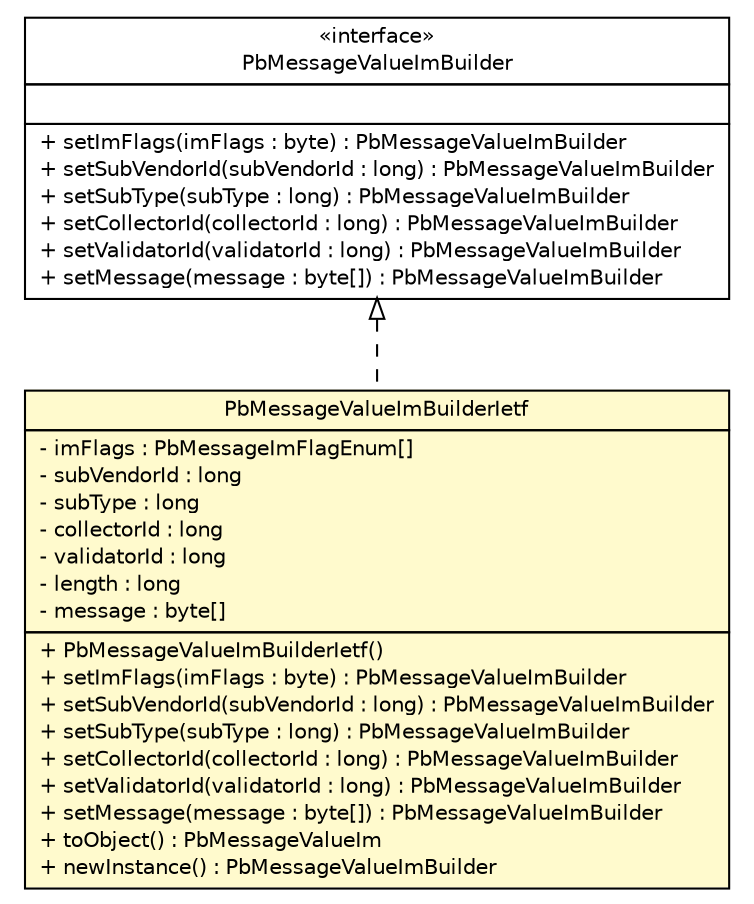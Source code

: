 #!/usr/local/bin/dot
#
# Class diagram 
# Generated by UMLGraph version R5_6 (http://www.umlgraph.org/)
#

digraph G {
	edge [fontname="Helvetica",fontsize=10,labelfontname="Helvetica",labelfontsize=10];
	node [fontname="Helvetica",fontsize=10,shape=plaintext];
	nodesep=0.25;
	ranksep=0.5;
	// org.ietf.nea.pb.message.PbMessageValueImBuilderIetf
	c123838 [label=<<table title="org.ietf.nea.pb.message.PbMessageValueImBuilderIetf" border="0" cellborder="1" cellspacing="0" cellpadding="2" port="p" bgcolor="lemonChiffon" href="./PbMessageValueImBuilderIetf.html">
		<tr><td><table border="0" cellspacing="0" cellpadding="1">
<tr><td align="center" balign="center"> PbMessageValueImBuilderIetf </td></tr>
		</table></td></tr>
		<tr><td><table border="0" cellspacing="0" cellpadding="1">
<tr><td align="left" balign="left"> - imFlags : PbMessageImFlagEnum[] </td></tr>
<tr><td align="left" balign="left"> - subVendorId : long </td></tr>
<tr><td align="left" balign="left"> - subType : long </td></tr>
<tr><td align="left" balign="left"> - collectorId : long </td></tr>
<tr><td align="left" balign="left"> - validatorId : long </td></tr>
<tr><td align="left" balign="left"> - length : long </td></tr>
<tr><td align="left" balign="left"> - message : byte[] </td></tr>
		</table></td></tr>
		<tr><td><table border="0" cellspacing="0" cellpadding="1">
<tr><td align="left" balign="left"> + PbMessageValueImBuilderIetf() </td></tr>
<tr><td align="left" balign="left"> + setImFlags(imFlags : byte) : PbMessageValueImBuilder </td></tr>
<tr><td align="left" balign="left"> + setSubVendorId(subVendorId : long) : PbMessageValueImBuilder </td></tr>
<tr><td align="left" balign="left"> + setSubType(subType : long) : PbMessageValueImBuilder </td></tr>
<tr><td align="left" balign="left"> + setCollectorId(collectorId : long) : PbMessageValueImBuilder </td></tr>
<tr><td align="left" balign="left"> + setValidatorId(validatorId : long) : PbMessageValueImBuilder </td></tr>
<tr><td align="left" balign="left"> + setMessage(message : byte[]) : PbMessageValueImBuilder </td></tr>
<tr><td align="left" balign="left"> + toObject() : PbMessageValueIm </td></tr>
<tr><td align="left" balign="left"> + newInstance() : PbMessageValueImBuilder </td></tr>
		</table></td></tr>
		</table>>, URL="./PbMessageValueImBuilderIetf.html", fontname="Helvetica", fontcolor="black", fontsize=10.0];
	// org.ietf.nea.pb.message.PbMessageValueImBuilder
	c123847 [label=<<table title="org.ietf.nea.pb.message.PbMessageValueImBuilder" border="0" cellborder="1" cellspacing="0" cellpadding="2" port="p" href="./PbMessageValueImBuilder.html">
		<tr><td><table border="0" cellspacing="0" cellpadding="1">
<tr><td align="center" balign="center"> &#171;interface&#187; </td></tr>
<tr><td align="center" balign="center"> PbMessageValueImBuilder </td></tr>
		</table></td></tr>
		<tr><td><table border="0" cellspacing="0" cellpadding="1">
<tr><td align="left" balign="left">  </td></tr>
		</table></td></tr>
		<tr><td><table border="0" cellspacing="0" cellpadding="1">
<tr><td align="left" balign="left"> + setImFlags(imFlags : byte) : PbMessageValueImBuilder </td></tr>
<tr><td align="left" balign="left"> + setSubVendorId(subVendorId : long) : PbMessageValueImBuilder </td></tr>
<tr><td align="left" balign="left"> + setSubType(subType : long) : PbMessageValueImBuilder </td></tr>
<tr><td align="left" balign="left"> + setCollectorId(collectorId : long) : PbMessageValueImBuilder </td></tr>
<tr><td align="left" balign="left"> + setValidatorId(validatorId : long) : PbMessageValueImBuilder </td></tr>
<tr><td align="left" balign="left"> + setMessage(message : byte[]) : PbMessageValueImBuilder </td></tr>
		</table></td></tr>
		</table>>, URL="./PbMessageValueImBuilder.html", fontname="Helvetica", fontcolor="black", fontsize=10.0];
	//org.ietf.nea.pb.message.PbMessageValueImBuilderIetf implements org.ietf.nea.pb.message.PbMessageValueImBuilder
	c123847:p -> c123838:p [dir=back,arrowtail=empty,style=dashed];
}

